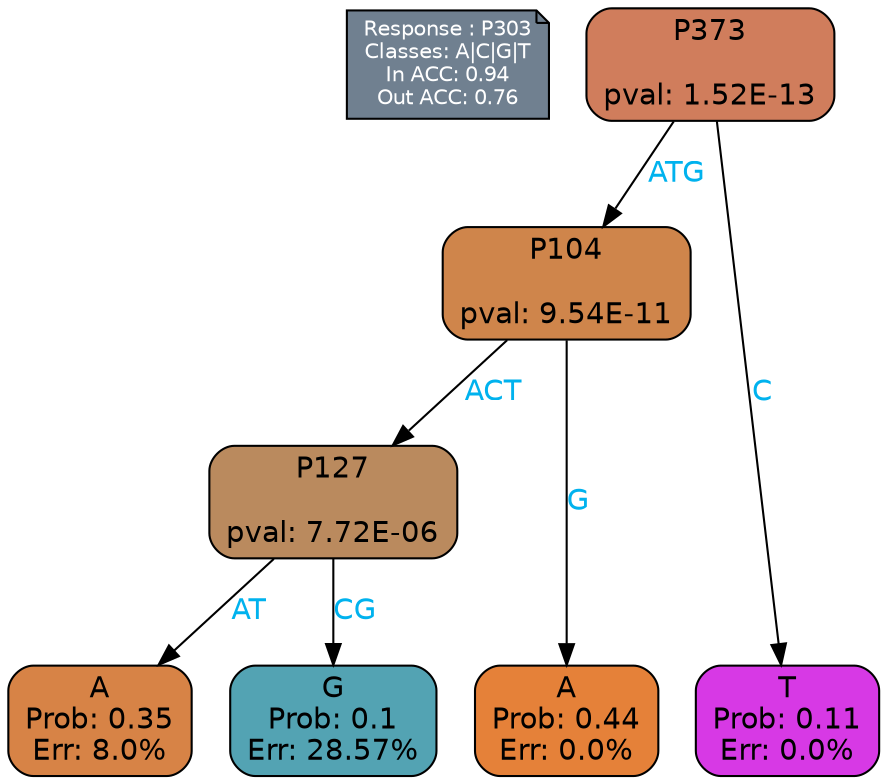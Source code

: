 digraph Tree {
node [shape=box, style="filled, rounded", color="black", fontname=helvetica] ;
graph [ranksep=equally, splines=polylines, bgcolor=transparent, dpi=600] ;
edge [fontname=helvetica] ;
LEGEND [label="Response : P303
Classes: A|C|G|T
In ACC: 0.94
Out ACC: 0.76
",shape=note,align=left,style=filled,fillcolor="slategray",fontcolor="white",fontsize=10];1 [label="P373

pval: 1.52E-13", fillcolor="#d07d5c"] ;
2 [label="P104

pval: 9.54E-11", fillcolor="#cf854b"] ;
3 [label="P127

pval: 7.72E-06", fillcolor="#ba8a5e"] ;
4 [label="A
Prob: 0.35
Err: 8.0%", fillcolor="#d78346"] ;
5 [label="G
Prob: 0.1
Err: 28.57%", fillcolor="#53a3b3"] ;
6 [label="A
Prob: 0.44
Err: 0.0%", fillcolor="#e58139"] ;
7 [label="T
Prob: 0.11
Err: 0.0%", fillcolor="#d739e5"] ;
1 -> 2 [label="ATG",fontcolor=deepskyblue2] ;
1 -> 7 [label="C",fontcolor=deepskyblue2] ;
2 -> 3 [label="ACT",fontcolor=deepskyblue2] ;
2 -> 6 [label="G",fontcolor=deepskyblue2] ;
3 -> 4 [label="AT",fontcolor=deepskyblue2] ;
3 -> 5 [label="CG",fontcolor=deepskyblue2] ;
{rank = same; 4;5;6;7;}{rank = same; LEGEND;1;}}